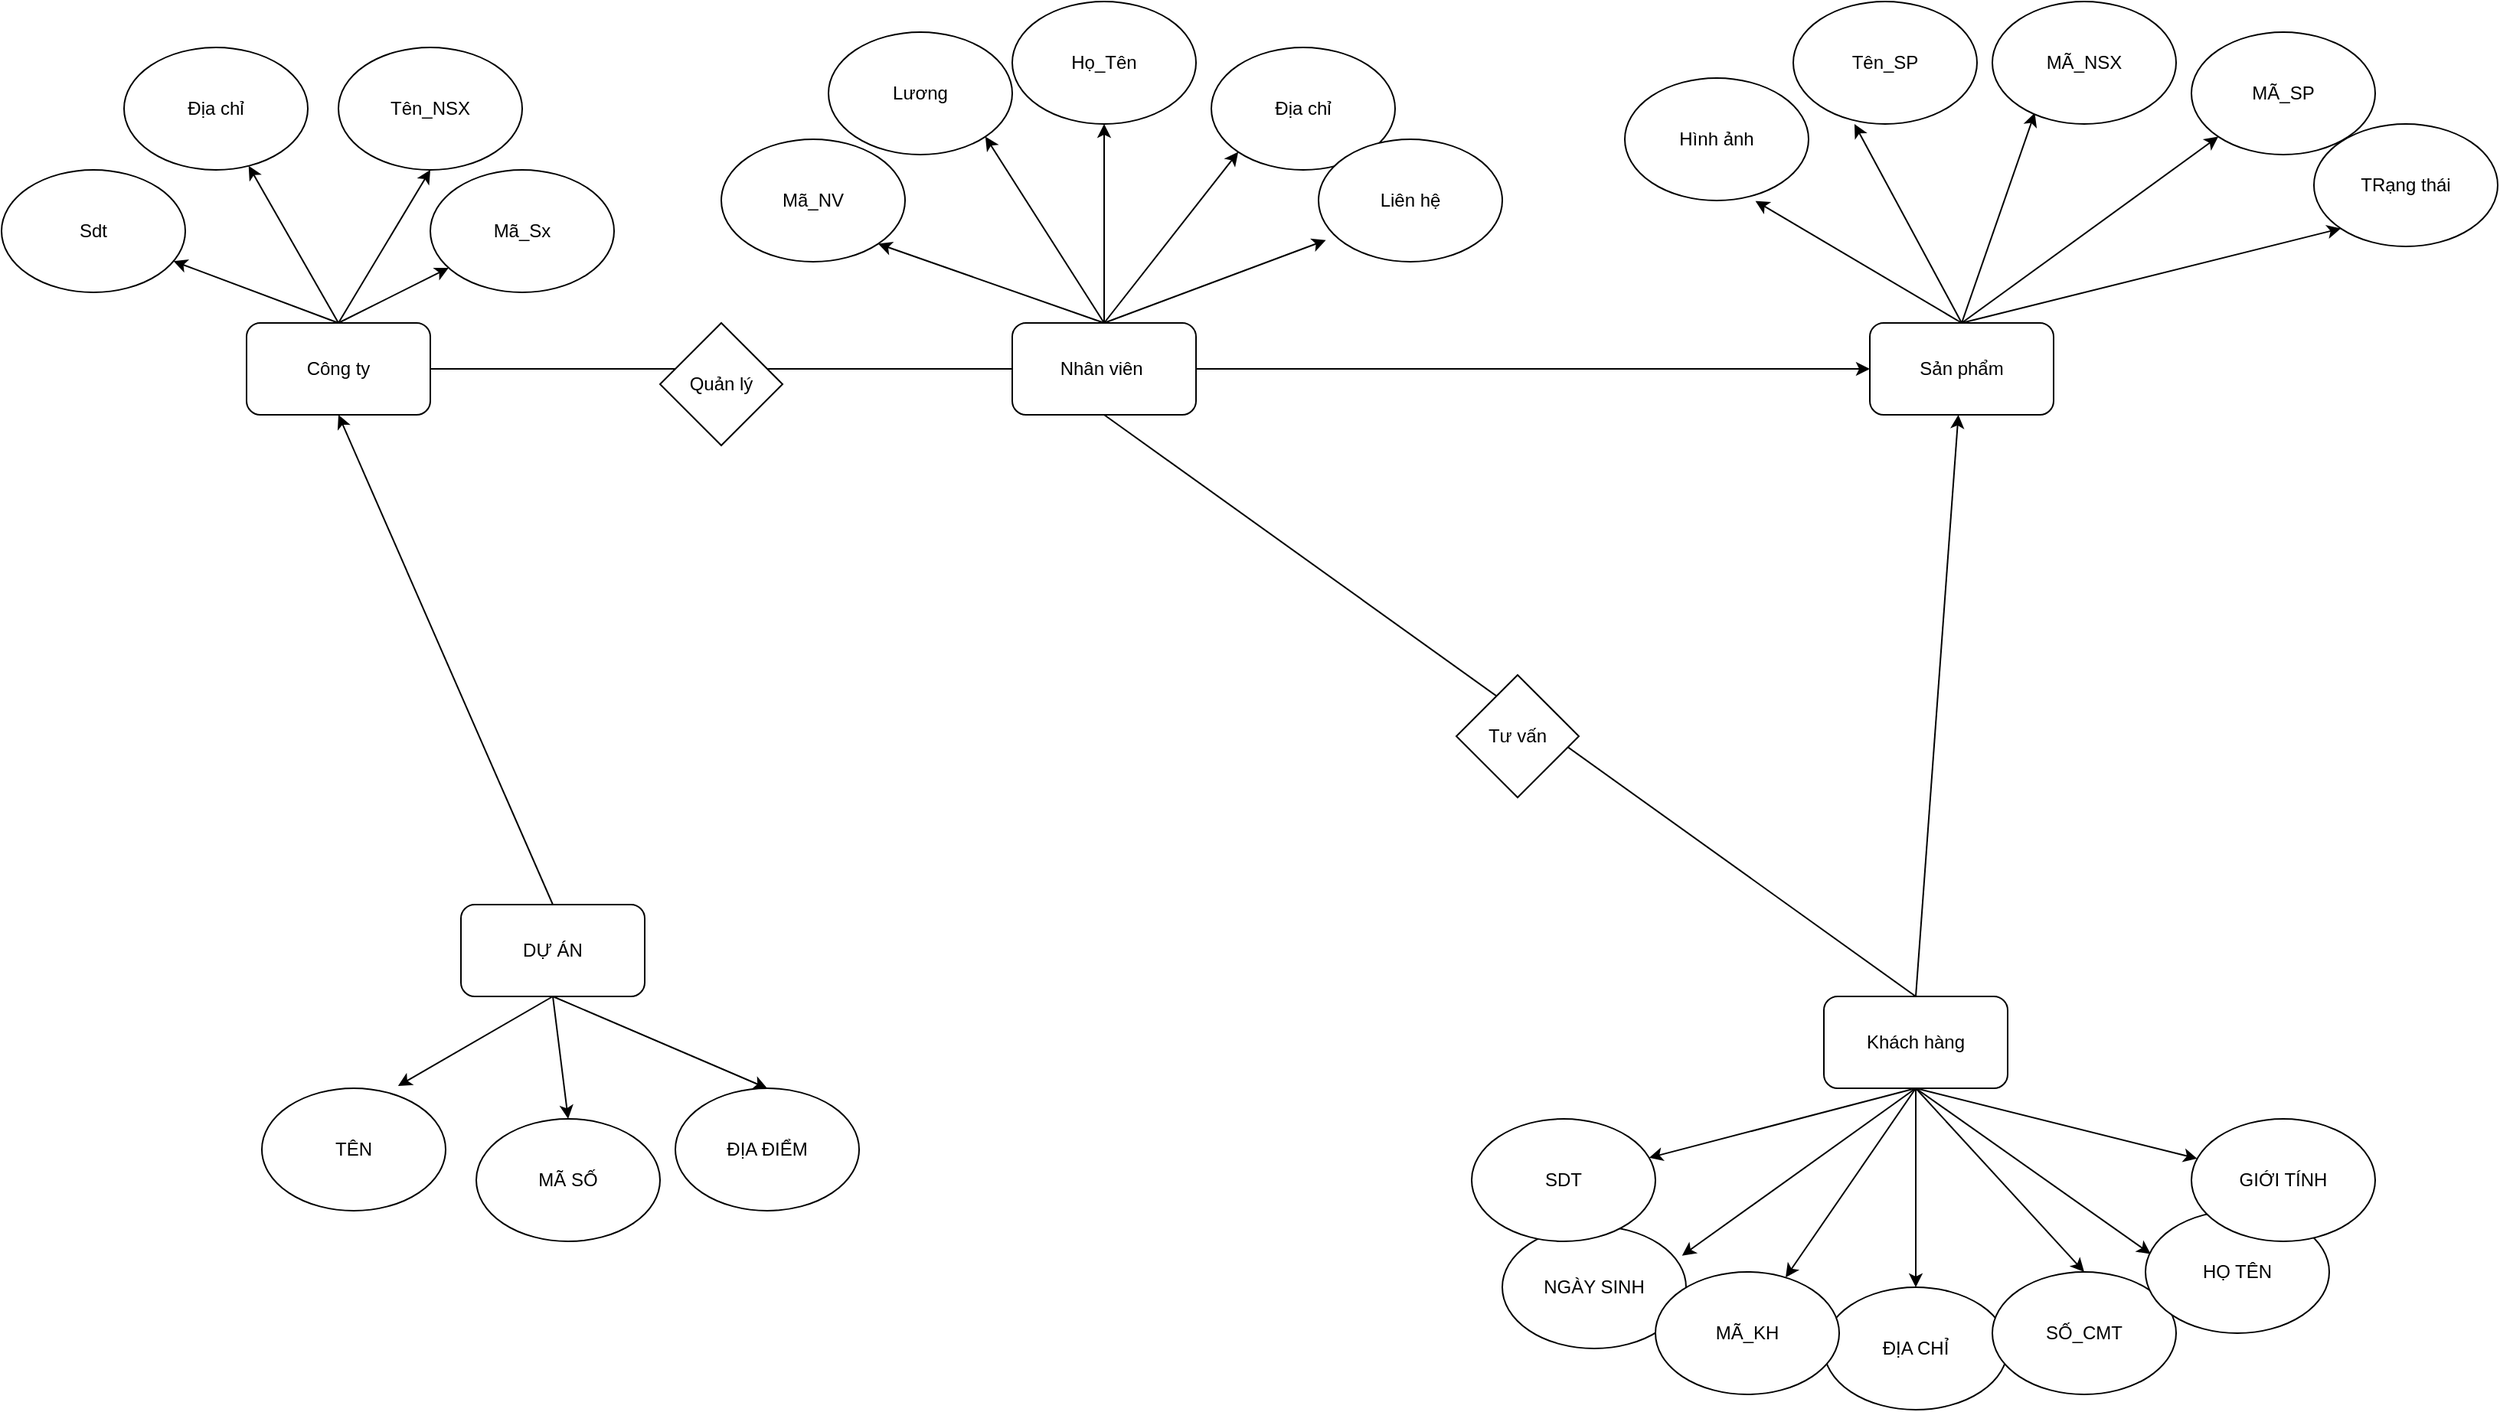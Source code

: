 <mxfile version="20.6.0" type="github">
  <diagram id="6JDCqNisvBgAfbWOYaAh" name="Trang-1">
    <mxGraphModel dx="1887" dy="980" grid="1" gridSize="10" guides="1" tooltips="1" connect="1" arrows="1" fold="1" page="1" pageScale="1" pageWidth="3300" pageHeight="4681" math="0" shadow="0">
      <root>
        <mxCell id="0" />
        <mxCell id="1" parent="0" />
        <mxCell id="czRX9-merr9mvdvp56qM-28" style="edgeStyle=none;rounded=0;orthogonalLoop=1;jettySize=auto;html=1;exitX=1;exitY=0.5;exitDx=0;exitDy=0;" edge="1" parent="1" source="czRX9-merr9mvdvp56qM-1">
          <mxGeometry relative="1" as="geometry">
            <mxPoint x="850" y="380" as="targetPoint" />
          </mxGeometry>
        </mxCell>
        <mxCell id="czRX9-merr9mvdvp56qM-32" style="rounded=0;orthogonalLoop=1;jettySize=auto;html=1;exitX=0.5;exitY=0;exitDx=0;exitDy=0;" edge="1" parent="1" source="czRX9-merr9mvdvp56qM-1" target="czRX9-merr9mvdvp56qM-2">
          <mxGeometry relative="1" as="geometry" />
        </mxCell>
        <mxCell id="czRX9-merr9mvdvp56qM-33" style="edgeStyle=none;rounded=0;orthogonalLoop=1;jettySize=auto;html=1;exitX=0.5;exitY=0;exitDx=0;exitDy=0;entryX=0.5;entryY=1;entryDx=0;entryDy=0;" edge="1" parent="1" source="czRX9-merr9mvdvp56qM-1" target="czRX9-merr9mvdvp56qM-5">
          <mxGeometry relative="1" as="geometry" />
        </mxCell>
        <mxCell id="czRX9-merr9mvdvp56qM-34" style="edgeStyle=none;rounded=0;orthogonalLoop=1;jettySize=auto;html=1;exitX=0.5;exitY=0;exitDx=0;exitDy=0;" edge="1" parent="1" source="czRX9-merr9mvdvp56qM-1" target="czRX9-merr9mvdvp56qM-7">
          <mxGeometry relative="1" as="geometry" />
        </mxCell>
        <mxCell id="czRX9-merr9mvdvp56qM-35" style="edgeStyle=none;rounded=0;orthogonalLoop=1;jettySize=auto;html=1;exitX=0.5;exitY=0;exitDx=0;exitDy=0;" edge="1" parent="1" source="czRX9-merr9mvdvp56qM-1" target="czRX9-merr9mvdvp56qM-6">
          <mxGeometry relative="1" as="geometry" />
        </mxCell>
        <mxCell id="czRX9-merr9mvdvp56qM-1" value="Công ty" style="rounded=1;whiteSpace=wrap;html=1;" vertex="1" parent="1">
          <mxGeometry x="340" y="350" width="120" height="60" as="geometry" />
        </mxCell>
        <mxCell id="czRX9-merr9mvdvp56qM-2" value="Địa chỉ" style="ellipse;whiteSpace=wrap;html=1;" vertex="1" parent="1">
          <mxGeometry x="260" y="170" width="120" height="80" as="geometry" />
        </mxCell>
        <mxCell id="czRX9-merr9mvdvp56qM-29" style="edgeStyle=none;rounded=0;orthogonalLoop=1;jettySize=auto;html=1;exitX=1;exitY=0.5;exitDx=0;exitDy=0;entryX=0;entryY=0.5;entryDx=0;entryDy=0;" edge="1" parent="1" source="czRX9-merr9mvdvp56qM-3" target="czRX9-merr9mvdvp56qM-4">
          <mxGeometry relative="1" as="geometry" />
        </mxCell>
        <mxCell id="czRX9-merr9mvdvp56qM-36" style="edgeStyle=none;rounded=0;orthogonalLoop=1;jettySize=auto;html=1;exitX=0.5;exitY=0;exitDx=0;exitDy=0;" edge="1" parent="1" source="czRX9-merr9mvdvp56qM-3" target="czRX9-merr9mvdvp56qM-10">
          <mxGeometry relative="1" as="geometry" />
        </mxCell>
        <mxCell id="czRX9-merr9mvdvp56qM-37" style="edgeStyle=none;rounded=0;orthogonalLoop=1;jettySize=auto;html=1;exitX=0.5;exitY=0;exitDx=0;exitDy=0;entryX=0;entryY=1;entryDx=0;entryDy=0;" edge="1" parent="1" source="czRX9-merr9mvdvp56qM-3" target="czRX9-merr9mvdvp56qM-11">
          <mxGeometry relative="1" as="geometry" />
        </mxCell>
        <mxCell id="czRX9-merr9mvdvp56qM-38" style="edgeStyle=none;rounded=0;orthogonalLoop=1;jettySize=auto;html=1;exitX=0.5;exitY=0;exitDx=0;exitDy=0;entryX=0.04;entryY=0.824;entryDx=0;entryDy=0;entryPerimeter=0;" edge="1" parent="1" source="czRX9-merr9mvdvp56qM-3" target="czRX9-merr9mvdvp56qM-12">
          <mxGeometry relative="1" as="geometry" />
        </mxCell>
        <mxCell id="czRX9-merr9mvdvp56qM-39" style="edgeStyle=none;rounded=0;orthogonalLoop=1;jettySize=auto;html=1;exitX=0.5;exitY=0;exitDx=0;exitDy=0;entryX=1;entryY=1;entryDx=0;entryDy=0;" edge="1" parent="1" source="czRX9-merr9mvdvp56qM-3" target="czRX9-merr9mvdvp56qM-9">
          <mxGeometry relative="1" as="geometry" />
        </mxCell>
        <mxCell id="czRX9-merr9mvdvp56qM-40" style="edgeStyle=none;rounded=0;orthogonalLoop=1;jettySize=auto;html=1;exitX=0.5;exitY=0;exitDx=0;exitDy=0;entryX=1;entryY=1;entryDx=0;entryDy=0;" edge="1" parent="1" source="czRX9-merr9mvdvp56qM-3" target="czRX9-merr9mvdvp56qM-8">
          <mxGeometry relative="1" as="geometry" />
        </mxCell>
        <mxCell id="czRX9-merr9mvdvp56qM-3" value="Nhân viên&amp;nbsp;" style="rounded=1;whiteSpace=wrap;html=1;" vertex="1" parent="1">
          <mxGeometry x="840" y="350" width="120" height="60" as="geometry" />
        </mxCell>
        <mxCell id="czRX9-merr9mvdvp56qM-41" style="edgeStyle=none;rounded=0;orthogonalLoop=1;jettySize=auto;html=1;exitX=0.5;exitY=0;exitDx=0;exitDy=0;entryX=0.231;entryY=0.909;entryDx=0;entryDy=0;entryPerimeter=0;" edge="1" parent="1" source="czRX9-merr9mvdvp56qM-4" target="czRX9-merr9mvdvp56qM-17">
          <mxGeometry relative="1" as="geometry" />
        </mxCell>
        <mxCell id="czRX9-merr9mvdvp56qM-42" style="edgeStyle=none;rounded=0;orthogonalLoop=1;jettySize=auto;html=1;exitX=0.5;exitY=0;exitDx=0;exitDy=0;entryX=0.333;entryY=1;entryDx=0;entryDy=0;entryPerimeter=0;" edge="1" parent="1" source="czRX9-merr9mvdvp56qM-4" target="czRX9-merr9mvdvp56qM-14">
          <mxGeometry relative="1" as="geometry" />
        </mxCell>
        <mxCell id="czRX9-merr9mvdvp56qM-43" style="edgeStyle=none;rounded=0;orthogonalLoop=1;jettySize=auto;html=1;exitX=0.5;exitY=0;exitDx=0;exitDy=0;entryX=0.711;entryY=1.004;entryDx=0;entryDy=0;entryPerimeter=0;" edge="1" parent="1" source="czRX9-merr9mvdvp56qM-4" target="czRX9-merr9mvdvp56qM-15">
          <mxGeometry relative="1" as="geometry" />
        </mxCell>
        <mxCell id="czRX9-merr9mvdvp56qM-44" style="edgeStyle=none;rounded=0;orthogonalLoop=1;jettySize=auto;html=1;exitX=0.5;exitY=0;exitDx=0;exitDy=0;entryX=0;entryY=1;entryDx=0;entryDy=0;" edge="1" parent="1" source="czRX9-merr9mvdvp56qM-4" target="czRX9-merr9mvdvp56qM-16">
          <mxGeometry relative="1" as="geometry" />
        </mxCell>
        <mxCell id="czRX9-merr9mvdvp56qM-45" style="edgeStyle=none;rounded=0;orthogonalLoop=1;jettySize=auto;html=1;exitX=0.5;exitY=0;exitDx=0;exitDy=0;entryX=0;entryY=1;entryDx=0;entryDy=0;" edge="1" parent="1" source="czRX9-merr9mvdvp56qM-4" target="czRX9-merr9mvdvp56qM-18">
          <mxGeometry relative="1" as="geometry" />
        </mxCell>
        <mxCell id="czRX9-merr9mvdvp56qM-4" value="Sản phẩm" style="rounded=1;whiteSpace=wrap;html=1;" vertex="1" parent="1">
          <mxGeometry x="1400" y="350" width="120" height="60" as="geometry" />
        </mxCell>
        <mxCell id="czRX9-merr9mvdvp56qM-5" value="Tên_NSX" style="ellipse;whiteSpace=wrap;html=1;" vertex="1" parent="1">
          <mxGeometry x="400" y="170" width="120" height="80" as="geometry" />
        </mxCell>
        <mxCell id="czRX9-merr9mvdvp56qM-6" value="Mã_Sx" style="ellipse;whiteSpace=wrap;html=1;" vertex="1" parent="1">
          <mxGeometry x="460" y="250" width="120" height="80" as="geometry" />
        </mxCell>
        <mxCell id="czRX9-merr9mvdvp56qM-7" value="Sdt" style="ellipse;whiteSpace=wrap;html=1;" vertex="1" parent="1">
          <mxGeometry x="180" y="250" width="120" height="80" as="geometry" />
        </mxCell>
        <mxCell id="czRX9-merr9mvdvp56qM-8" value="Mã_NV" style="ellipse;whiteSpace=wrap;html=1;" vertex="1" parent="1">
          <mxGeometry x="650" y="230" width="120" height="80" as="geometry" />
        </mxCell>
        <mxCell id="czRX9-merr9mvdvp56qM-9" value="Lương" style="ellipse;whiteSpace=wrap;html=1;" vertex="1" parent="1">
          <mxGeometry x="720" y="160" width="120" height="80" as="geometry" />
        </mxCell>
        <mxCell id="czRX9-merr9mvdvp56qM-10" value="Họ_Tên" style="ellipse;whiteSpace=wrap;html=1;" vertex="1" parent="1">
          <mxGeometry x="840" y="140" width="120" height="80" as="geometry" />
        </mxCell>
        <mxCell id="czRX9-merr9mvdvp56qM-11" value="Địa chỉ" style="ellipse;whiteSpace=wrap;html=1;" vertex="1" parent="1">
          <mxGeometry x="970" y="170" width="120" height="80" as="geometry" />
        </mxCell>
        <mxCell id="czRX9-merr9mvdvp56qM-12" value="Liên hệ" style="ellipse;whiteSpace=wrap;html=1;" vertex="1" parent="1">
          <mxGeometry x="1040" y="230" width="120" height="80" as="geometry" />
        </mxCell>
        <mxCell id="czRX9-merr9mvdvp56qM-14" value="Tên_SP" style="ellipse;whiteSpace=wrap;html=1;" vertex="1" parent="1">
          <mxGeometry x="1350" y="140" width="120" height="80" as="geometry" />
        </mxCell>
        <mxCell id="czRX9-merr9mvdvp56qM-15" value="Hình ảnh" style="ellipse;whiteSpace=wrap;html=1;" vertex="1" parent="1">
          <mxGeometry x="1240" y="190" width="120" height="80" as="geometry" />
        </mxCell>
        <mxCell id="czRX9-merr9mvdvp56qM-16" value="MÃ_SP" style="ellipse;whiteSpace=wrap;html=1;" vertex="1" parent="1">
          <mxGeometry x="1610" y="160" width="120" height="80" as="geometry" />
        </mxCell>
        <mxCell id="czRX9-merr9mvdvp56qM-17" value="MÃ_NSX" style="ellipse;whiteSpace=wrap;html=1;" vertex="1" parent="1">
          <mxGeometry x="1480" y="140" width="120" height="80" as="geometry" />
        </mxCell>
        <mxCell id="czRX9-merr9mvdvp56qM-18" value="TRạng thái" style="ellipse;whiteSpace=wrap;html=1;" vertex="1" parent="1">
          <mxGeometry x="1690" y="220" width="120" height="80" as="geometry" />
        </mxCell>
        <mxCell id="czRX9-merr9mvdvp56qM-46" style="edgeStyle=none;rounded=0;orthogonalLoop=1;jettySize=auto;html=1;exitX=0.5;exitY=1;exitDx=0;exitDy=0;entryX=0.5;entryY=0;entryDx=0;entryDy=0;" edge="1" parent="1" source="czRX9-merr9mvdvp56qM-19" target="czRX9-merr9mvdvp56qM-20">
          <mxGeometry relative="1" as="geometry" />
        </mxCell>
        <mxCell id="czRX9-merr9mvdvp56qM-47" style="edgeStyle=none;rounded=0;orthogonalLoop=1;jettySize=auto;html=1;exitX=0.5;exitY=1;exitDx=0;exitDy=0;" edge="1" parent="1" source="czRX9-merr9mvdvp56qM-19" target="czRX9-merr9mvdvp56qM-27">
          <mxGeometry relative="1" as="geometry" />
        </mxCell>
        <mxCell id="czRX9-merr9mvdvp56qM-48" style="edgeStyle=none;rounded=0;orthogonalLoop=1;jettySize=auto;html=1;exitX=0.5;exitY=1;exitDx=0;exitDy=0;" edge="1" parent="1" source="czRX9-merr9mvdvp56qM-19" target="czRX9-merr9mvdvp56qM-25">
          <mxGeometry relative="1" as="geometry" />
        </mxCell>
        <mxCell id="czRX9-merr9mvdvp56qM-49" style="edgeStyle=none;rounded=0;orthogonalLoop=1;jettySize=auto;html=1;exitX=0.5;exitY=1;exitDx=0;exitDy=0;entryX=0.978;entryY=0.242;entryDx=0;entryDy=0;entryPerimeter=0;" edge="1" parent="1" source="czRX9-merr9mvdvp56qM-19" target="czRX9-merr9mvdvp56qM-24">
          <mxGeometry relative="1" as="geometry" />
        </mxCell>
        <mxCell id="czRX9-merr9mvdvp56qM-50" style="edgeStyle=none;rounded=0;orthogonalLoop=1;jettySize=auto;html=1;exitX=0.5;exitY=1;exitDx=0;exitDy=0;entryX=0.5;entryY=0;entryDx=0;entryDy=0;" edge="1" parent="1" source="czRX9-merr9mvdvp56qM-19" target="czRX9-merr9mvdvp56qM-22">
          <mxGeometry relative="1" as="geometry" />
        </mxCell>
        <mxCell id="czRX9-merr9mvdvp56qM-51" style="edgeStyle=none;rounded=0;orthogonalLoop=1;jettySize=auto;html=1;exitX=0.5;exitY=1;exitDx=0;exitDy=0;" edge="1" parent="1" source="czRX9-merr9mvdvp56qM-19" target="czRX9-merr9mvdvp56qM-26">
          <mxGeometry relative="1" as="geometry" />
        </mxCell>
        <mxCell id="czRX9-merr9mvdvp56qM-52" style="edgeStyle=none;rounded=0;orthogonalLoop=1;jettySize=auto;html=1;exitX=0.5;exitY=1;exitDx=0;exitDy=0;entryX=0.029;entryY=0.354;entryDx=0;entryDy=0;entryPerimeter=0;" edge="1" parent="1" source="czRX9-merr9mvdvp56qM-19" target="czRX9-merr9mvdvp56qM-23">
          <mxGeometry relative="1" as="geometry" />
        </mxCell>
        <mxCell id="czRX9-merr9mvdvp56qM-65" style="edgeStyle=none;rounded=0;orthogonalLoop=1;jettySize=auto;html=1;exitX=0.5;exitY=0;exitDx=0;exitDy=0;" edge="1" parent="1" source="czRX9-merr9mvdvp56qM-19" target="czRX9-merr9mvdvp56qM-4">
          <mxGeometry relative="1" as="geometry" />
        </mxCell>
        <mxCell id="czRX9-merr9mvdvp56qM-19" value="Khách hàng" style="rounded=1;whiteSpace=wrap;html=1;" vertex="1" parent="1">
          <mxGeometry x="1370" y="790" width="120" height="60" as="geometry" />
        </mxCell>
        <mxCell id="czRX9-merr9mvdvp56qM-20" value="ĐỊA CHỈ" style="ellipse;whiteSpace=wrap;html=1;" vertex="1" parent="1">
          <mxGeometry x="1370" y="980" width="120" height="80" as="geometry" />
        </mxCell>
        <mxCell id="czRX9-merr9mvdvp56qM-22" value="SỐ_CMT" style="ellipse;whiteSpace=wrap;html=1;" vertex="1" parent="1">
          <mxGeometry x="1480" y="970" width="120" height="80" as="geometry" />
        </mxCell>
        <mxCell id="czRX9-merr9mvdvp56qM-23" value="HỌ TÊN" style="ellipse;whiteSpace=wrap;html=1;" vertex="1" parent="1">
          <mxGeometry x="1580" y="930" width="120" height="80" as="geometry" />
        </mxCell>
        <mxCell id="czRX9-merr9mvdvp56qM-24" value="NGÀY SINH" style="ellipse;whiteSpace=wrap;html=1;" vertex="1" parent="1">
          <mxGeometry x="1160" y="940" width="120" height="80" as="geometry" />
        </mxCell>
        <mxCell id="czRX9-merr9mvdvp56qM-25" value="SDT" style="ellipse;whiteSpace=wrap;html=1;" vertex="1" parent="1">
          <mxGeometry x="1140" y="870" width="120" height="80" as="geometry" />
        </mxCell>
        <mxCell id="czRX9-merr9mvdvp56qM-26" value="GIỚI TÍNH" style="ellipse;whiteSpace=wrap;html=1;" vertex="1" parent="1">
          <mxGeometry x="1610" y="870" width="120" height="80" as="geometry" />
        </mxCell>
        <mxCell id="czRX9-merr9mvdvp56qM-27" value="MÃ_KH" style="ellipse;whiteSpace=wrap;html=1;" vertex="1" parent="1">
          <mxGeometry x="1260" y="970" width="120" height="80" as="geometry" />
        </mxCell>
        <mxCell id="czRX9-merr9mvdvp56qM-58" style="edgeStyle=none;rounded=0;orthogonalLoop=1;jettySize=auto;html=1;exitX=0.5;exitY=1;exitDx=0;exitDy=0;entryX=0.5;entryY=0;entryDx=0;entryDy=0;" edge="1" parent="1" source="czRX9-merr9mvdvp56qM-53" target="czRX9-merr9mvdvp56qM-54">
          <mxGeometry relative="1" as="geometry" />
        </mxCell>
        <mxCell id="czRX9-merr9mvdvp56qM-59" style="edgeStyle=none;rounded=0;orthogonalLoop=1;jettySize=auto;html=1;exitX=0.5;exitY=1;exitDx=0;exitDy=0;entryX=0.741;entryY=-0.019;entryDx=0;entryDy=0;entryPerimeter=0;" edge="1" parent="1" source="czRX9-merr9mvdvp56qM-53" target="czRX9-merr9mvdvp56qM-56">
          <mxGeometry relative="1" as="geometry" />
        </mxCell>
        <mxCell id="czRX9-merr9mvdvp56qM-60" style="edgeStyle=none;rounded=0;orthogonalLoop=1;jettySize=auto;html=1;exitX=0.5;exitY=1;exitDx=0;exitDy=0;entryX=0.5;entryY=0;entryDx=0;entryDy=0;" edge="1" parent="1" source="czRX9-merr9mvdvp56qM-53" target="czRX9-merr9mvdvp56qM-55">
          <mxGeometry relative="1" as="geometry" />
        </mxCell>
        <mxCell id="czRX9-merr9mvdvp56qM-63" style="edgeStyle=none;rounded=0;orthogonalLoop=1;jettySize=auto;html=1;exitX=0.5;exitY=0;exitDx=0;exitDy=0;entryX=0.5;entryY=1;entryDx=0;entryDy=0;" edge="1" parent="1" source="czRX9-merr9mvdvp56qM-53" target="czRX9-merr9mvdvp56qM-1">
          <mxGeometry relative="1" as="geometry" />
        </mxCell>
        <mxCell id="czRX9-merr9mvdvp56qM-53" value="DỰ ÁN" style="rounded=1;whiteSpace=wrap;html=1;" vertex="1" parent="1">
          <mxGeometry x="480" y="730" width="120" height="60" as="geometry" />
        </mxCell>
        <mxCell id="czRX9-merr9mvdvp56qM-54" value="MÃ SỐ" style="ellipse;whiteSpace=wrap;html=1;" vertex="1" parent="1">
          <mxGeometry x="490" y="870" width="120" height="80" as="geometry" />
        </mxCell>
        <mxCell id="czRX9-merr9mvdvp56qM-55" value="ĐỊA ĐIỂM" style="ellipse;whiteSpace=wrap;html=1;" vertex="1" parent="1">
          <mxGeometry x="620" y="850" width="120" height="80" as="geometry" />
        </mxCell>
        <mxCell id="czRX9-merr9mvdvp56qM-56" value="TÊN" style="ellipse;whiteSpace=wrap;html=1;" vertex="1" parent="1">
          <mxGeometry x="350" y="850" width="120" height="80" as="geometry" />
        </mxCell>
        <mxCell id="czRX9-merr9mvdvp56qM-61" value="Quản lý" style="rhombus;whiteSpace=wrap;html=1;" vertex="1" parent="1">
          <mxGeometry x="610" y="350" width="80" height="80" as="geometry" />
        </mxCell>
        <mxCell id="czRX9-merr9mvdvp56qM-62" value="" style="endArrow=none;html=1;rounded=0;exitX=0.5;exitY=1;exitDx=0;exitDy=0;entryX=0.5;entryY=0;entryDx=0;entryDy=0;" edge="1" parent="1" source="czRX9-merr9mvdvp56qM-3" target="czRX9-merr9mvdvp56qM-19">
          <mxGeometry width="50" height="50" relative="1" as="geometry">
            <mxPoint x="910" y="470" as="sourcePoint" />
            <mxPoint x="1430" y="780" as="targetPoint" />
          </mxGeometry>
        </mxCell>
        <mxCell id="czRX9-merr9mvdvp56qM-64" value="Tư vấn" style="rhombus;whiteSpace=wrap;html=1;" vertex="1" parent="1">
          <mxGeometry x="1130" y="580" width="80" height="80" as="geometry" />
        </mxCell>
      </root>
    </mxGraphModel>
  </diagram>
</mxfile>
